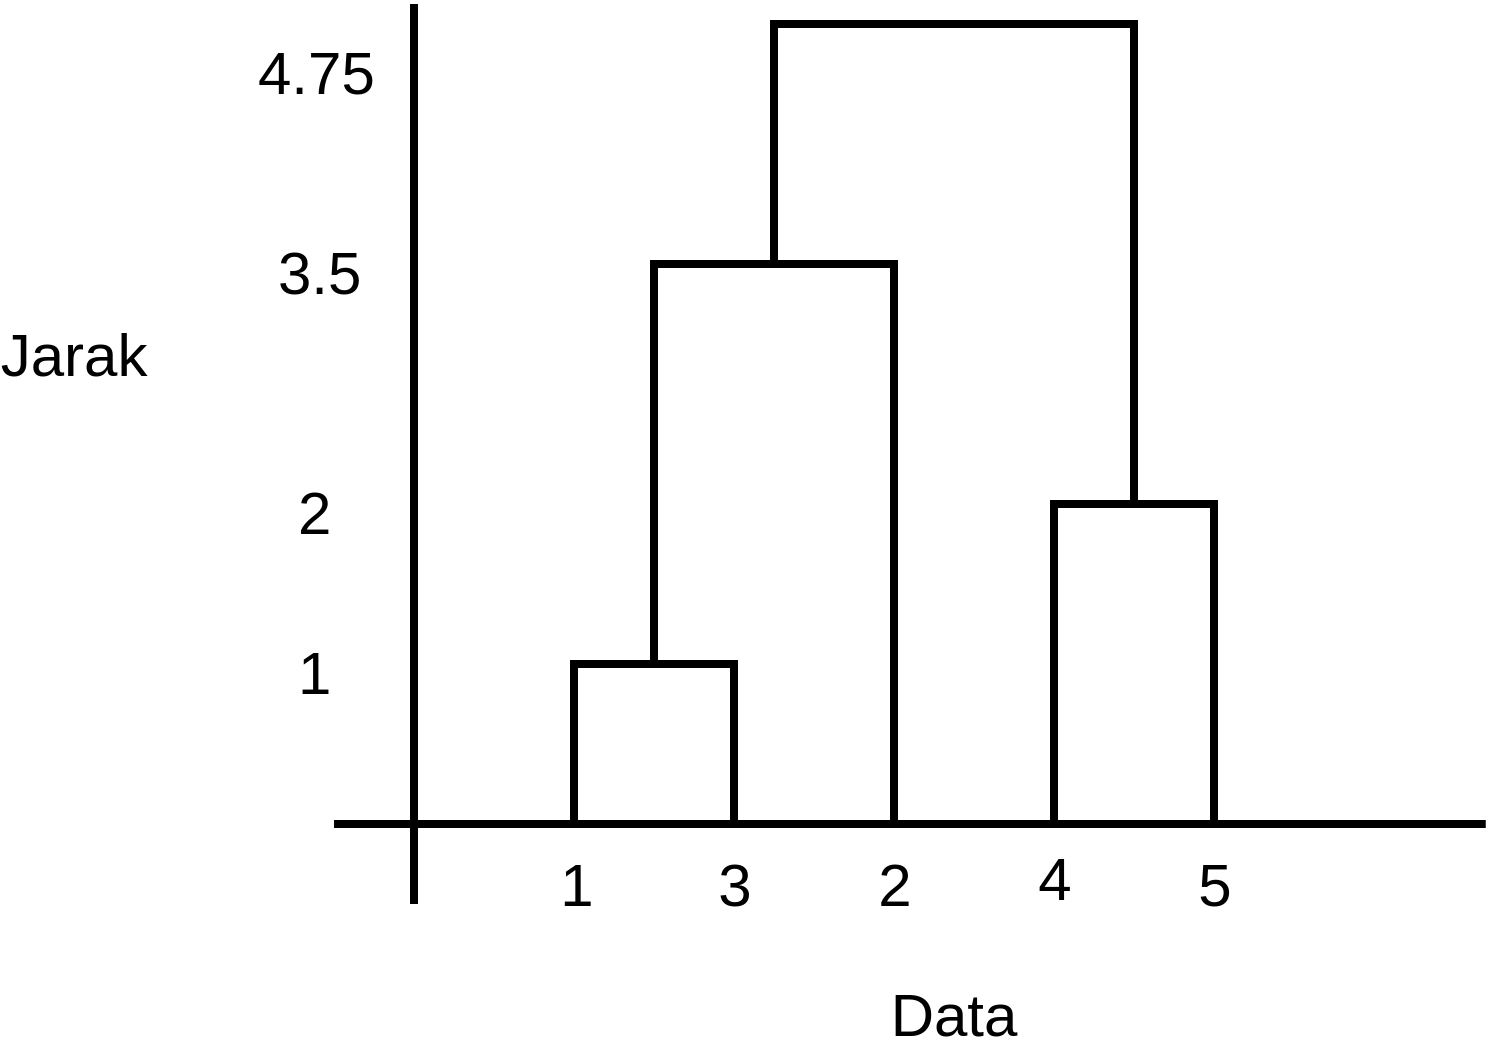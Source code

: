 <mxfile version="17.4.6" type="github">
  <diagram id="kjixh0FCLiWZOvIog2tQ" name="Page-1">
    <mxGraphModel dx="1877" dy="2718" grid="1" gridSize="10" guides="1" tooltips="1" connect="1" arrows="1" fold="1" page="1" pageScale="1" pageWidth="850" pageHeight="1100" math="0" shadow="0">
      <root>
        <mxCell id="0" />
        <mxCell id="1" parent="0" />
        <mxCell id="OKup5fv8xLVV3rsqo1rD-1" value="" style="endArrow=none;html=1;rounded=0;strokeWidth=4;" edge="1" parent="1">
          <mxGeometry width="50" height="50" relative="1" as="geometry">
            <mxPoint x="200" y="440" as="sourcePoint" />
            <mxPoint x="200" y="-10" as="targetPoint" />
          </mxGeometry>
        </mxCell>
        <mxCell id="OKup5fv8xLVV3rsqo1rD-3" value="" style="endArrow=none;html=1;rounded=0;strokeWidth=4;" edge="1" parent="1">
          <mxGeometry width="50" height="50" relative="1" as="geometry">
            <mxPoint x="160" y="400" as="sourcePoint" />
            <mxPoint x="735.882" y="400" as="targetPoint" />
          </mxGeometry>
        </mxCell>
        <mxCell id="OKup5fv8xLVV3rsqo1rD-5" value="1" style="edgeLabel;html=1;align=center;verticalAlign=middle;resizable=0;points=[];fontSize=30;" vertex="1" connectable="0" parent="OKup5fv8xLVV3rsqo1rD-3">
          <mxGeometry x="-0.481" y="1" relative="1" as="geometry">
            <mxPoint x="-29" y="31" as="offset" />
          </mxGeometry>
        </mxCell>
        <mxCell id="OKup5fv8xLVV3rsqo1rD-7" value="2" style="edgeLabel;html=1;align=center;verticalAlign=middle;resizable=0;points=[];fontSize=30;" vertex="1" connectable="0" parent="1">
          <mxGeometry x="440" y="430" as="geometry" />
        </mxCell>
        <mxCell id="OKup5fv8xLVV3rsqo1rD-9" value="3" style="edgeLabel;html=1;align=center;verticalAlign=middle;resizable=0;points=[];fontSize=30;" vertex="1" connectable="0" parent="1">
          <mxGeometry x="360" y="430" as="geometry" />
        </mxCell>
        <mxCell id="OKup5fv8xLVV3rsqo1rD-10" value="4" style="edgeLabel;html=1;align=center;verticalAlign=middle;resizable=0;points=[];fontSize=30;" vertex="1" connectable="0" parent="1">
          <mxGeometry x="520" y="420" as="geometry">
            <mxPoint y="7" as="offset" />
          </mxGeometry>
        </mxCell>
        <mxCell id="OKup5fv8xLVV3rsqo1rD-11" value="5" style="edgeLabel;html=1;align=center;verticalAlign=middle;resizable=0;points=[];fontSize=30;" vertex="1" connectable="0" parent="1">
          <mxGeometry x="600" y="430" as="geometry" />
        </mxCell>
        <mxCell id="OKup5fv8xLVV3rsqo1rD-12" value="" style="strokeWidth=4;html=1;shape=mxgraph.flowchart.annotation_1;align=left;pointerEvents=1;fontSize=30;direction=south;" vertex="1" parent="1">
          <mxGeometry x="280" y="320" width="80" height="80" as="geometry" />
        </mxCell>
        <mxCell id="OKup5fv8xLVV3rsqo1rD-13" value="" style="strokeWidth=4;html=1;shape=mxgraph.flowchart.annotation_1;align=left;pointerEvents=1;fontSize=30;direction=south;" vertex="1" parent="1">
          <mxGeometry x="520" y="240" width="80" height="160" as="geometry" />
        </mxCell>
        <mxCell id="OKup5fv8xLVV3rsqo1rD-14" value="" style="strokeWidth=4;html=1;shape=mxgraph.flowchart.annotation_1;align=left;pointerEvents=1;fontSize=30;direction=south;" vertex="1" parent="1">
          <mxGeometry x="320" y="120" width="120" height="200" as="geometry" />
        </mxCell>
        <mxCell id="OKup5fv8xLVV3rsqo1rD-15" value="" style="strokeWidth=4;html=1;shape=mxgraph.flowchart.annotation_1;align=left;pointerEvents=1;fontSize=30;direction=south;" vertex="1" parent="1">
          <mxGeometry x="380" width="180" height="120" as="geometry" />
        </mxCell>
        <mxCell id="OKup5fv8xLVV3rsqo1rD-16" value="1" style="text;whiteSpace=wrap;html=1;fontSize=30;" vertex="1" parent="1">
          <mxGeometry x="140" y="300" width="40" height="50" as="geometry" />
        </mxCell>
        <mxCell id="OKup5fv8xLVV3rsqo1rD-17" value="2" style="text;whiteSpace=wrap;html=1;fontSize=30;" vertex="1" parent="1">
          <mxGeometry x="140" y="220" width="40" height="50" as="geometry" />
        </mxCell>
        <mxCell id="OKup5fv8xLVV3rsqo1rD-18" value="3.5" style="text;whiteSpace=wrap;html=1;fontSize=30;" vertex="1" parent="1">
          <mxGeometry x="130" y="100" width="40" height="50" as="geometry" />
        </mxCell>
        <mxCell id="OKup5fv8xLVV3rsqo1rD-19" value="4.75" style="text;whiteSpace=wrap;html=1;fontSize=30;" vertex="1" parent="1">
          <mxGeometry x="120" width="40" height="50" as="geometry" />
        </mxCell>
        <mxCell id="OKup5fv8xLVV3rsqo1rD-23" value="" style="endArrow=none;html=1;rounded=0;fontSize=30;strokeWidth=4;entryX=1;entryY=0;entryDx=0;entryDy=0;entryPerimeter=0;" edge="1" parent="1" target="OKup5fv8xLVV3rsqo1rD-14">
          <mxGeometry width="50" height="50" relative="1" as="geometry">
            <mxPoint x="440" y="400" as="sourcePoint" />
            <mxPoint x="450" y="260" as="targetPoint" />
          </mxGeometry>
        </mxCell>
        <mxCell id="OKup5fv8xLVV3rsqo1rD-24" value="" style="endArrow=none;html=1;rounded=0;fontSize=30;strokeWidth=4;entryX=1;entryY=0;entryDx=0;entryDy=0;entryPerimeter=0;exitX=0;exitY=0.5;exitDx=0;exitDy=0;exitPerimeter=0;" edge="1" parent="1" source="OKup5fv8xLVV3rsqo1rD-13" target="OKup5fv8xLVV3rsqo1rD-15">
          <mxGeometry width="50" height="50" relative="1" as="geometry">
            <mxPoint x="450" y="410.0" as="sourcePoint" />
            <mxPoint x="450" y="330.0" as="targetPoint" />
          </mxGeometry>
        </mxCell>
        <mxCell id="OKup5fv8xLVV3rsqo1rD-25" value="Jarak" style="text;html=1;strokeColor=none;fillColor=none;align=center;verticalAlign=middle;whiteSpace=wrap;rounded=0;fontSize=30;" vertex="1" parent="1">
          <mxGeometry y="150" width="60" height="30" as="geometry" />
        </mxCell>
        <mxCell id="OKup5fv8xLVV3rsqo1rD-26" value="Data" style="text;html=1;strokeColor=none;fillColor=none;align=center;verticalAlign=middle;whiteSpace=wrap;rounded=0;fontSize=30;" vertex="1" parent="1">
          <mxGeometry x="440" y="480" width="60" height="30" as="geometry" />
        </mxCell>
      </root>
    </mxGraphModel>
  </diagram>
</mxfile>
